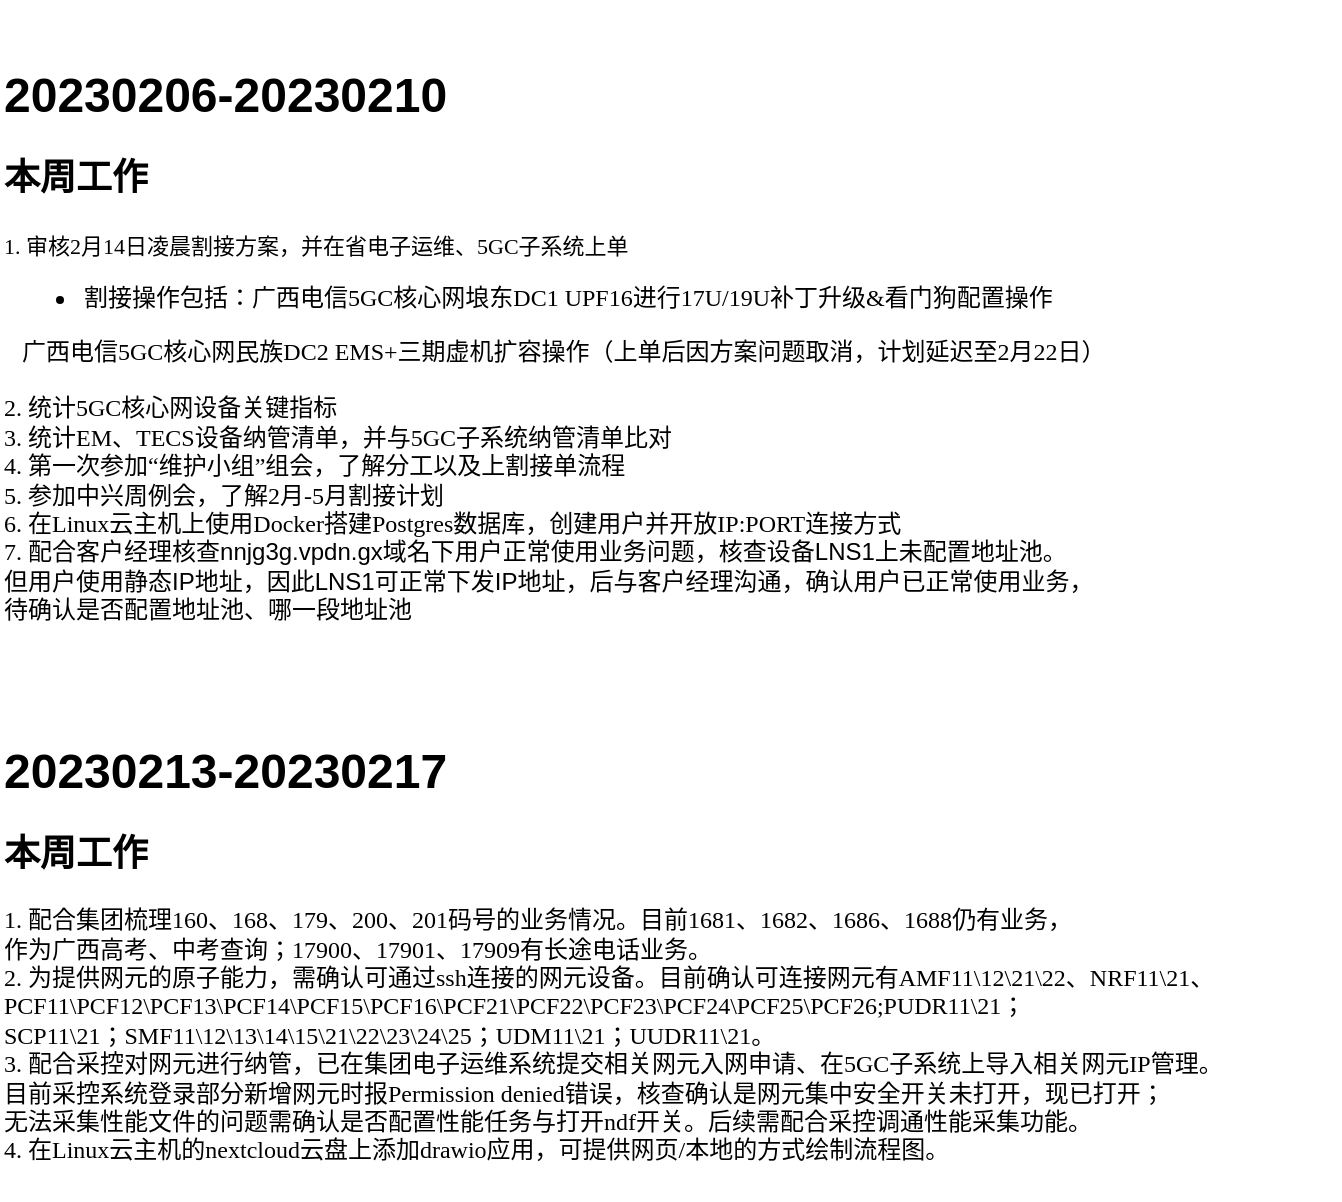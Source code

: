 <mxfile version="20.8.18" type="github">
  <diagram name="第 1 页" id="y4gm_-KfzbwpHg6c1PfQ">
    <mxGraphModel dx="1674" dy="1933" grid="1" gridSize="10" guides="1" tooltips="1" connect="1" arrows="1" fold="1" page="1" pageScale="1" pageWidth="827" pageHeight="1169" math="0" shadow="0">
      <root>
        <mxCell id="0" />
        <mxCell id="1" parent="0" />
        <mxCell id="x1p29n8qixUkfzAq273U-1" value="&lt;h1 style=&quot;line-height: 120%;&quot;&gt;20230206-20230210&lt;/h1&gt;&lt;h2 style=&quot;line-height: 120%;&quot;&gt;&lt;font face=&quot;Lucida Console&quot;&gt;本周工作&lt;/font&gt;&lt;/h2&gt;&lt;div style=&quot;line-height: 120%;&quot;&gt;&lt;font style=&quot;font-size: 11px;&quot; face=&quot;Lucida Console&quot;&gt;1. 审核2月14日凌晨割接方案，并在省电子运维、5GC子系统上单&lt;/font&gt;&lt;/div&gt;&lt;div style=&quot;line-height: 120%;&quot;&gt;&lt;ul style=&quot;line-height: 120%;&quot;&gt;&lt;li&gt;&lt;font style=&quot;&quot; face=&quot;Lucida Console&quot;&gt;割接操作包括：广西电信5GC核心网埌东DC1 UPF16进行17U/19U补丁升级&amp;amp;看门狗配置操作&lt;/font&gt;&lt;/li&gt;&lt;/ul&gt;&lt;font face=&quot;Lucida Console&quot;&gt;&lt;span style=&quot;&quot;&gt; &lt;/span&gt;&lt;span style=&quot;&quot;&gt; &lt;/span&gt;&amp;nbsp;&lt;span style=&quot;&quot;&gt; &lt;/span&gt;&lt;span style=&quot;&quot;&gt; &lt;/span&gt;&amp;nbsp;广西电信5GC核心网民族DC2 EMS+三期虚机扩容操作（上单后因方案问题取消，计划延迟至2月22日）&lt;br&gt;&lt;/font&gt;&lt;div&gt;&lt;div&gt;&lt;div&gt;&lt;font face=&quot;Lucida Console&quot;&gt;&lt;br&gt;&lt;/font&gt;&lt;/div&gt;&lt;/div&gt;&lt;/div&gt;&lt;div&gt;&lt;font face=&quot;Lucida Console&quot;&gt;2. 统计5GC核心网设备关键指标&lt;/font&gt;&lt;/div&gt;&lt;div&gt;&lt;font face=&quot;Lucida Console&quot;&gt;3. 统计EM、TECS设备纳管清单，并与5GC子系统纳管清单比对&lt;/font&gt;&lt;/div&gt;&lt;div&gt;&lt;font face=&quot;Lucida Console&quot;&gt;4. 第一次参加“维护小组”组会，了解分工以及上割接单流程&lt;/font&gt;&lt;/div&gt;&lt;div&gt;&lt;font face=&quot;Lucida Console&quot;&gt;5. 参加中兴周例会，了解2月-5月割接计划&lt;/font&gt;&lt;/div&gt;&lt;div&gt;&lt;font face=&quot;Lucida Console&quot;&gt;6. 在Linux云主机上使用Docker搭建Postgres数据库，创建用户并开放IP:PORT连接方式&lt;/font&gt;&lt;/div&gt;&lt;div&gt;&lt;font face=&quot;Lucida Console&quot;&gt;7. 配合客户经理核查&lt;/font&gt;nnjg3g.vpdn.gx域名下用户正常使用业务问题，核查设备LNS1上未配置地址池。&lt;/div&gt;&lt;div&gt;但用户使用静态IP地址，因此LNS1可正常下发IP地址，后与客户经理沟通，确认用户已正常使用业务，&lt;/div&gt;&lt;div&gt;待确认是否配置地址池、哪一段地址池&lt;/div&gt;&lt;div&gt;&lt;br&gt;&lt;/div&gt;&lt;div&gt;&lt;br&gt;&lt;/div&gt;&lt;div&gt;&lt;br&gt;&lt;/div&gt;&lt;div&gt;&lt;h1 style=&quot;border-color: var(--border-color); line-height: 28.8px;&quot;&gt;20230213-20230217&lt;/h1&gt;&lt;/div&gt;&lt;div&gt;&lt;h2 style=&quot;border-color: var(--border-color); line-height: 21.6px;&quot;&gt;&lt;font style=&quot;border-color: var(--border-color);&quot; face=&quot;Lucida Console&quot;&gt;本周工作&lt;/font&gt;&lt;/h2&gt;&lt;/div&gt;&lt;div&gt;&lt;font style=&quot;border-color: var(--border-color);&quot; face=&quot;Lucida Console&quot;&gt;1. 配合集团梳理160、168、179、200、201码号的业务情况。目前1681、1682、1686、1688仍有业务，&lt;/font&gt;&lt;/div&gt;&lt;div&gt;&lt;font style=&quot;border-color: var(--border-color);&quot; face=&quot;Lucida Console&quot;&gt;作为广西高考、中考查询；17900、17901、17909有长途电话业务。&lt;/font&gt;&lt;/div&gt;&lt;div&gt;&lt;font style=&quot;border-color: var(--border-color);&quot; face=&quot;Lucida Console&quot;&gt;2. 为提供网元的原子能力，需确认可通过ssh连接的网元设备。目前确认可连接网元有AMF11\12\21\22、NRF11\21、&lt;/font&gt;&lt;/div&gt;&lt;div&gt;&lt;font style=&quot;border-color: var(--border-color);&quot; face=&quot;Lucida Console&quot;&gt;PCF11\PCF12\PCF13\PCF14\PCF15\PCF16\PCF21\PCF22\PCF23\PCF24\PCF25\PCF26;PUDR11\21；&lt;/font&gt;&lt;/div&gt;&lt;div&gt;&lt;font style=&quot;border-color: var(--border-color);&quot; face=&quot;Lucida Console&quot;&gt;SCP11\21；SMF11\12\13\14\15\21\22\23\24\25；UDM11\21；UUDR11\21。&lt;/font&gt;&lt;/div&gt;&lt;div&gt;&lt;font style=&quot;border-color: var(--border-color);&quot; face=&quot;Lucida Console&quot;&gt;3. 配合采控对网元进行纳管，已在集团电子运维系统提交相关网元入网申请、在5GC子系统上导入相关网元IP管理。&lt;/font&gt;&lt;/div&gt;&lt;div&gt;&lt;font style=&quot;border-color: var(--border-color);&quot; face=&quot;Lucida Console&quot;&gt;目前采控系统登录部分新增网元时报Permission denied错误，核查确认是网元集中安全开关未打开，现已打开；&lt;/font&gt;&lt;/div&gt;&lt;div&gt;&lt;font style=&quot;border-color: var(--border-color);&quot; face=&quot;Lucida Console&quot;&gt;无法采集性能文件的问题需确认是否配置性能任务与打开ndf开关。后续需配合采控调通性能采集功能。&lt;/font&gt;&lt;/div&gt;&lt;div&gt;&lt;font style=&quot;border-color: var(--border-color);&quot; face=&quot;Lucida Console&quot;&gt;4. 在Linux云主机的nextcloud云盘上添加drawio应用，可提供网页/本地的方式绘制流程图。&lt;/font&gt;&lt;/div&gt;&lt;/div&gt;" style="text;html=1;align=left;verticalAlign=middle;resizable=0;points=[];autosize=1;strokeColor=none;fillColor=none;" parent="1" vertex="1">
          <mxGeometry x="20" y="-245" width="670" height="600" as="geometry" />
        </mxCell>
      </root>
    </mxGraphModel>
  </diagram>
</mxfile>
